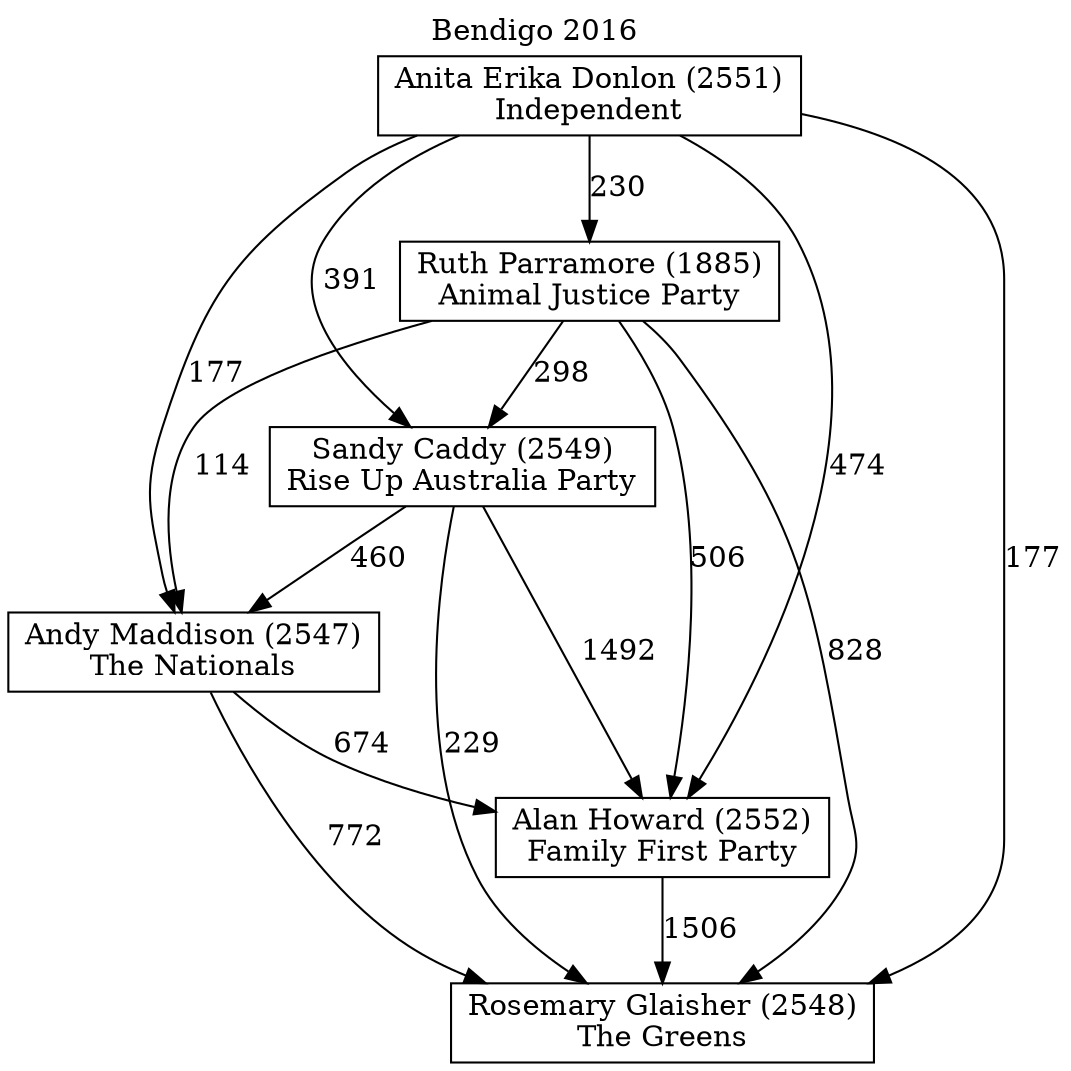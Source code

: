 // House preference flow
digraph "Rosemary Glaisher (2548)_Bendigo_2016" {
	graph [label="Bendigo 2016" labelloc=t mclimit=10]
	node [shape=box]
	"Andy Maddison (2547)" [label="Andy Maddison (2547)
The Nationals"]
	"Alan Howard (2552)" [label="Alan Howard (2552)
Family First Party"]
	"Anita Erika Donlon (2551)" [label="Anita Erika Donlon (2551)
Independent"]
	"Sandy Caddy (2549)" [label="Sandy Caddy (2549)
Rise Up Australia Party"]
	"Ruth Parramore (1885)" [label="Ruth Parramore (1885)
Animal Justice Party"]
	"Rosemary Glaisher (2548)" [label="Rosemary Glaisher (2548)
The Greens"]
	"Andy Maddison (2547)" -> "Alan Howard (2552)" [label=674]
	"Sandy Caddy (2549)" -> "Alan Howard (2552)" [label=1492]
	"Anita Erika Donlon (2551)" -> "Ruth Parramore (1885)" [label=230]
	"Ruth Parramore (1885)" -> "Rosemary Glaisher (2548)" [label=828]
	"Alan Howard (2552)" -> "Rosemary Glaisher (2548)" [label=1506]
	"Anita Erika Donlon (2551)" -> "Andy Maddison (2547)" [label=177]
	"Anita Erika Donlon (2551)" -> "Sandy Caddy (2549)" [label=391]
	"Ruth Parramore (1885)" -> "Sandy Caddy (2549)" [label=298]
	"Anita Erika Donlon (2551)" -> "Alan Howard (2552)" [label=474]
	"Sandy Caddy (2549)" -> "Rosemary Glaisher (2548)" [label=229]
	"Ruth Parramore (1885)" -> "Andy Maddison (2547)" [label=114]
	"Andy Maddison (2547)" -> "Rosemary Glaisher (2548)" [label=772]
	"Anita Erika Donlon (2551)" -> "Rosemary Glaisher (2548)" [label=177]
	"Sandy Caddy (2549)" -> "Andy Maddison (2547)" [label=460]
	"Ruth Parramore (1885)" -> "Alan Howard (2552)" [label=506]
}
